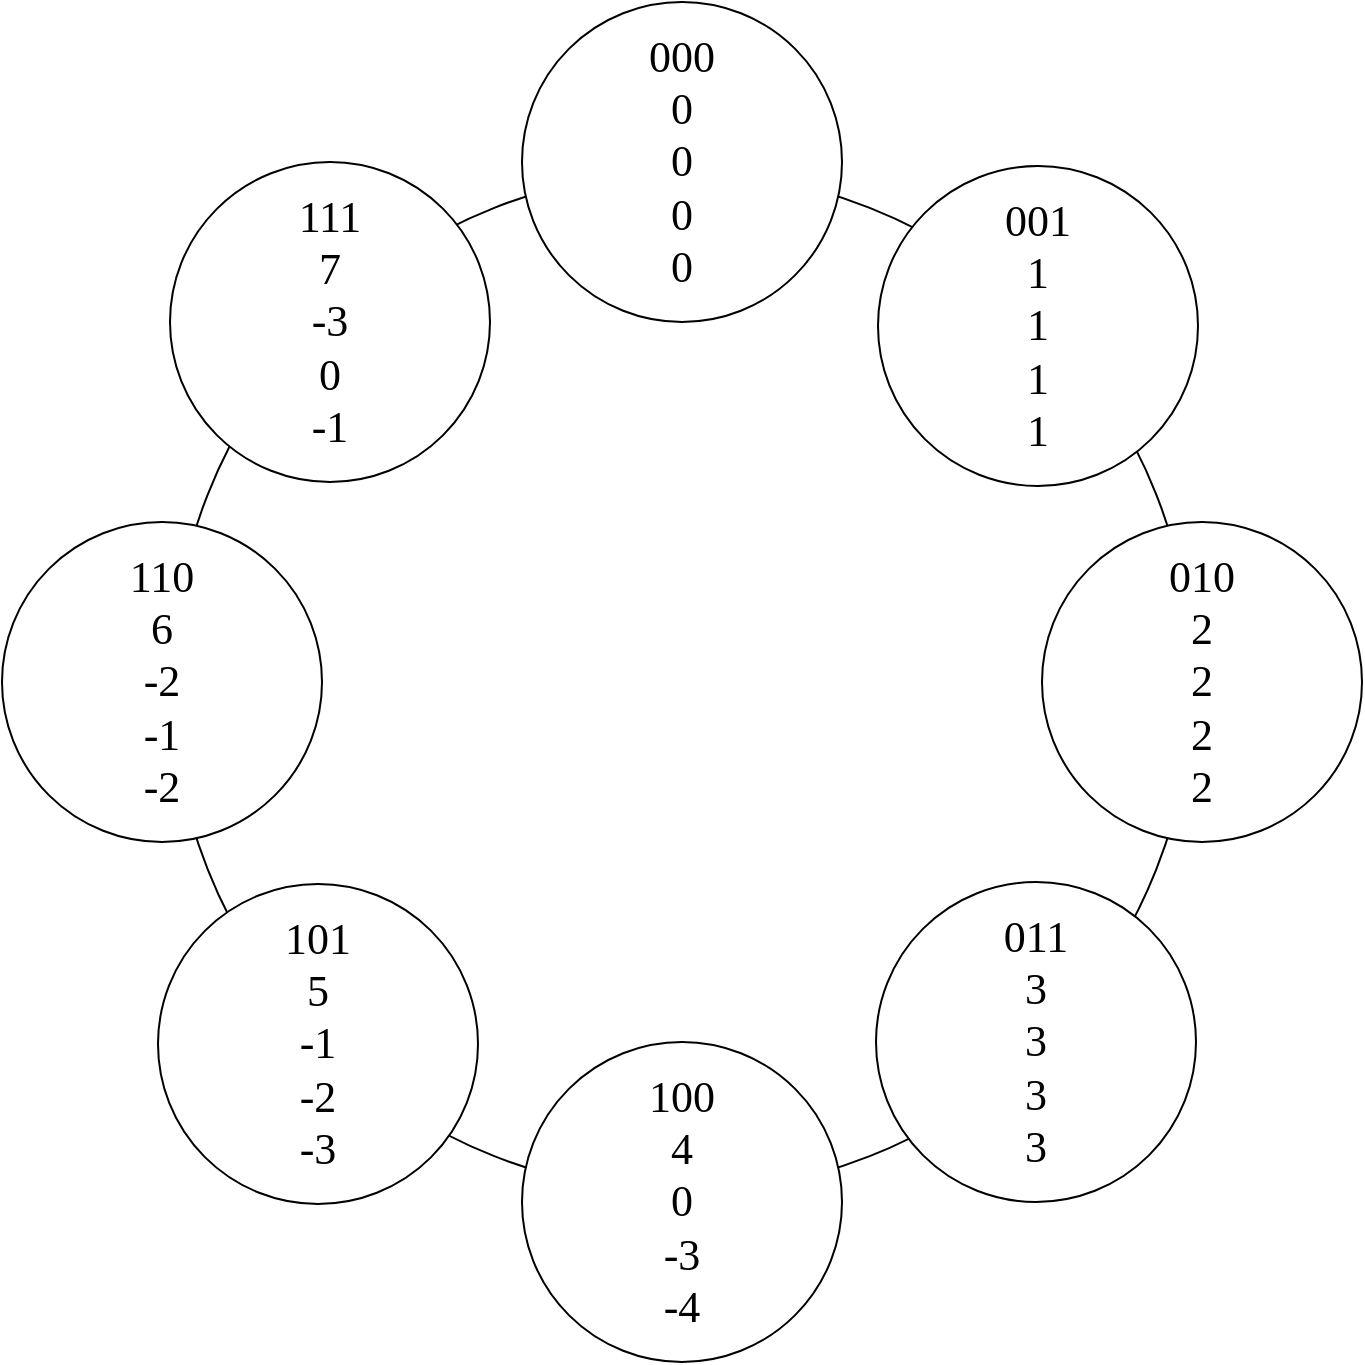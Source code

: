 <mxfile version="22.0.3" type="device">
  <diagram name="Page-1" id="dd472eb7-4b8b-5cd9-a60b-b15522922e76">
    <mxGraphModel dx="1671" dy="1108" grid="1" gridSize="10" guides="1" tooltips="1" connect="1" arrows="1" fold="1" page="1" pageScale="1" pageWidth="1200" pageHeight="690" background="none" math="0" shadow="0">
      <root>
        <mxCell id="0" />
        <mxCell id="1" parent="0" />
        <mxCell id="zzB9Ay9FCR_7yARkHeBH-1" value="" style="ellipse;whiteSpace=wrap;html=1;aspect=fixed;fillColor=none;" vertex="1" parent="1">
          <mxGeometry x="337" y="89" width="510" height="510" as="geometry" />
        </mxCell>
        <mxCell id="45236fa5f4b8e91a-1" value="000&lt;br&gt;0&lt;br&gt;0&lt;br&gt;0&lt;br&gt;0" style="ellipse;whiteSpace=wrap;html=1;rounded=0;shadow=0;dashed=0;comic=0;fontFamily=Verdana;fontSize=22;" parent="1" vertex="1">
          <mxGeometry x="512" y="4" width="160" height="160" as="geometry" />
        </mxCell>
        <mxCell id="45236fa5f4b8e91a-2" value="100&lt;br&gt;4&lt;br&gt;0&lt;br&gt;-3&lt;br&gt;-4" style="ellipse;whiteSpace=wrap;html=1;rounded=0;shadow=0;dashed=0;comic=0;fontFamily=Verdana;fontSize=22;" parent="1" vertex="1">
          <mxGeometry x="512" y="524" width="160" height="160" as="geometry" />
        </mxCell>
        <mxCell id="45236fa5f4b8e91a-3" value="010&lt;br&gt;2&lt;br&gt;2&lt;br&gt;2&lt;br&gt;2" style="ellipse;whiteSpace=wrap;html=1;rounded=0;shadow=0;dashed=0;comic=0;fontFamily=Verdana;fontSize=22;" parent="1" vertex="1">
          <mxGeometry x="772" y="264" width="160" height="160" as="geometry" />
        </mxCell>
        <mxCell id="45236fa5f4b8e91a-4" value="110&lt;br&gt;6&lt;br&gt;-2&lt;br&gt;-1&lt;br&gt;-2" style="ellipse;whiteSpace=wrap;html=1;rounded=0;shadow=0;dashed=0;comic=0;fontFamily=Verdana;fontSize=22;" parent="1" vertex="1">
          <mxGeometry x="252" y="264" width="160" height="160" as="geometry" />
        </mxCell>
        <mxCell id="45236fa5f4b8e91a-5" value="111&lt;br&gt;7&lt;br&gt;-3&lt;br&gt;0&lt;br&gt;-1" style="ellipse;whiteSpace=wrap;html=1;rounded=0;shadow=0;dashed=0;comic=0;fontFamily=Verdana;fontSize=22;" parent="1" vertex="1">
          <mxGeometry x="336" y="84" width="160" height="160" as="geometry" />
        </mxCell>
        <mxCell id="45236fa5f4b8e91a-6" value="001&lt;br&gt;1&lt;br&gt;1&lt;br&gt;1&lt;br&gt;1" style="ellipse;whiteSpace=wrap;html=1;rounded=0;shadow=0;dashed=0;comic=0;fontFamily=Verdana;fontSize=22;" parent="1" vertex="1">
          <mxGeometry x="690" y="86" width="160" height="160" as="geometry" />
        </mxCell>
        <mxCell id="45236fa5f4b8e91a-7" value="011&lt;br&gt;3&lt;br&gt;3&lt;br&gt;3&lt;br&gt;3" style="ellipse;whiteSpace=wrap;html=1;rounded=0;shadow=0;dashed=0;comic=0;fontFamily=Verdana;fontSize=22;" parent="1" vertex="1">
          <mxGeometry x="689" y="444" width="160" height="160" as="geometry" />
        </mxCell>
        <mxCell id="45236fa5f4b8e91a-8" value="101&lt;br&gt;5&lt;br&gt;-1&lt;br&gt;-2&lt;br&gt;-3" style="ellipse;whiteSpace=wrap;html=1;rounded=0;shadow=0;dashed=0;comic=0;fontFamily=Verdana;fontSize=22;" parent="1" vertex="1">
          <mxGeometry x="330" y="445" width="160" height="160" as="geometry" />
        </mxCell>
      </root>
    </mxGraphModel>
  </diagram>
</mxfile>
